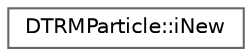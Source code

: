 digraph "Graphical Class Hierarchy"
{
 // LATEX_PDF_SIZE
  bgcolor="transparent";
  edge [fontname=Helvetica,fontsize=10,labelfontname=Helvetica,labelfontsize=10];
  node [fontname=Helvetica,fontsize=10,shape=box,height=0.2,width=0.4];
  rankdir="LR";
  Node0 [id="Node000000",label="DTRMParticle::iNew",height=0.2,width=0.4,color="grey40", fillcolor="white", style="filled",URL="$classFoam_1_1DTRMParticle_1_1iNew.html",tooltip=" "];
}
